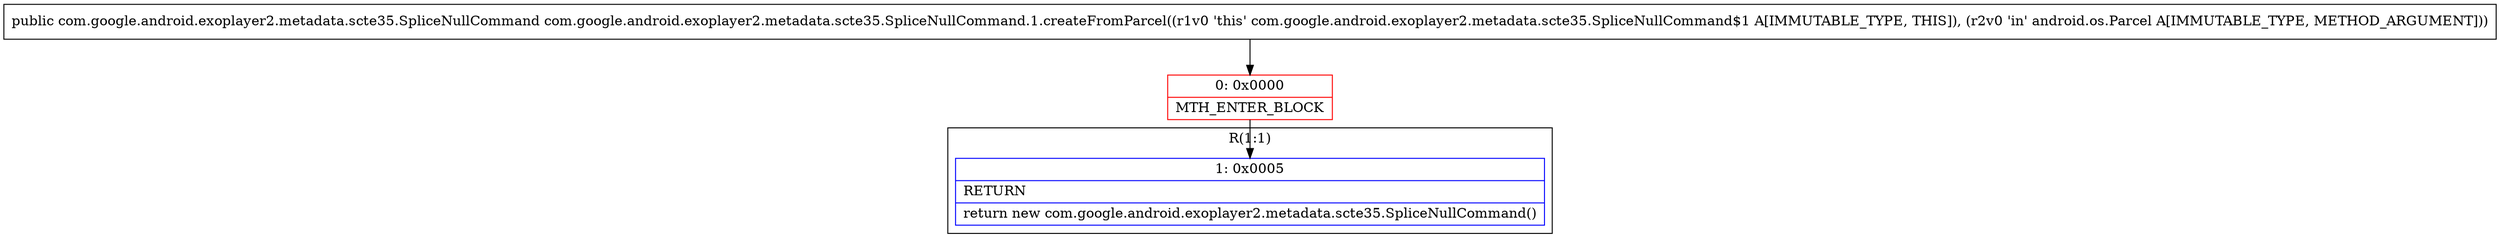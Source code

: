 digraph "CFG forcom.google.android.exoplayer2.metadata.scte35.SpliceNullCommand.1.createFromParcel(Landroid\/os\/Parcel;)Lcom\/google\/android\/exoplayer2\/metadata\/scte35\/SpliceNullCommand;" {
subgraph cluster_Region_2050606110 {
label = "R(1:1)";
node [shape=record,color=blue];
Node_1 [shape=record,label="{1\:\ 0x0005|RETURN\l|return new com.google.android.exoplayer2.metadata.scte35.SpliceNullCommand()\l}"];
}
Node_0 [shape=record,color=red,label="{0\:\ 0x0000|MTH_ENTER_BLOCK\l}"];
MethodNode[shape=record,label="{public com.google.android.exoplayer2.metadata.scte35.SpliceNullCommand com.google.android.exoplayer2.metadata.scte35.SpliceNullCommand.1.createFromParcel((r1v0 'this' com.google.android.exoplayer2.metadata.scte35.SpliceNullCommand$1 A[IMMUTABLE_TYPE, THIS]), (r2v0 'in' android.os.Parcel A[IMMUTABLE_TYPE, METHOD_ARGUMENT])) }"];
MethodNode -> Node_0;
Node_0 -> Node_1;
}

